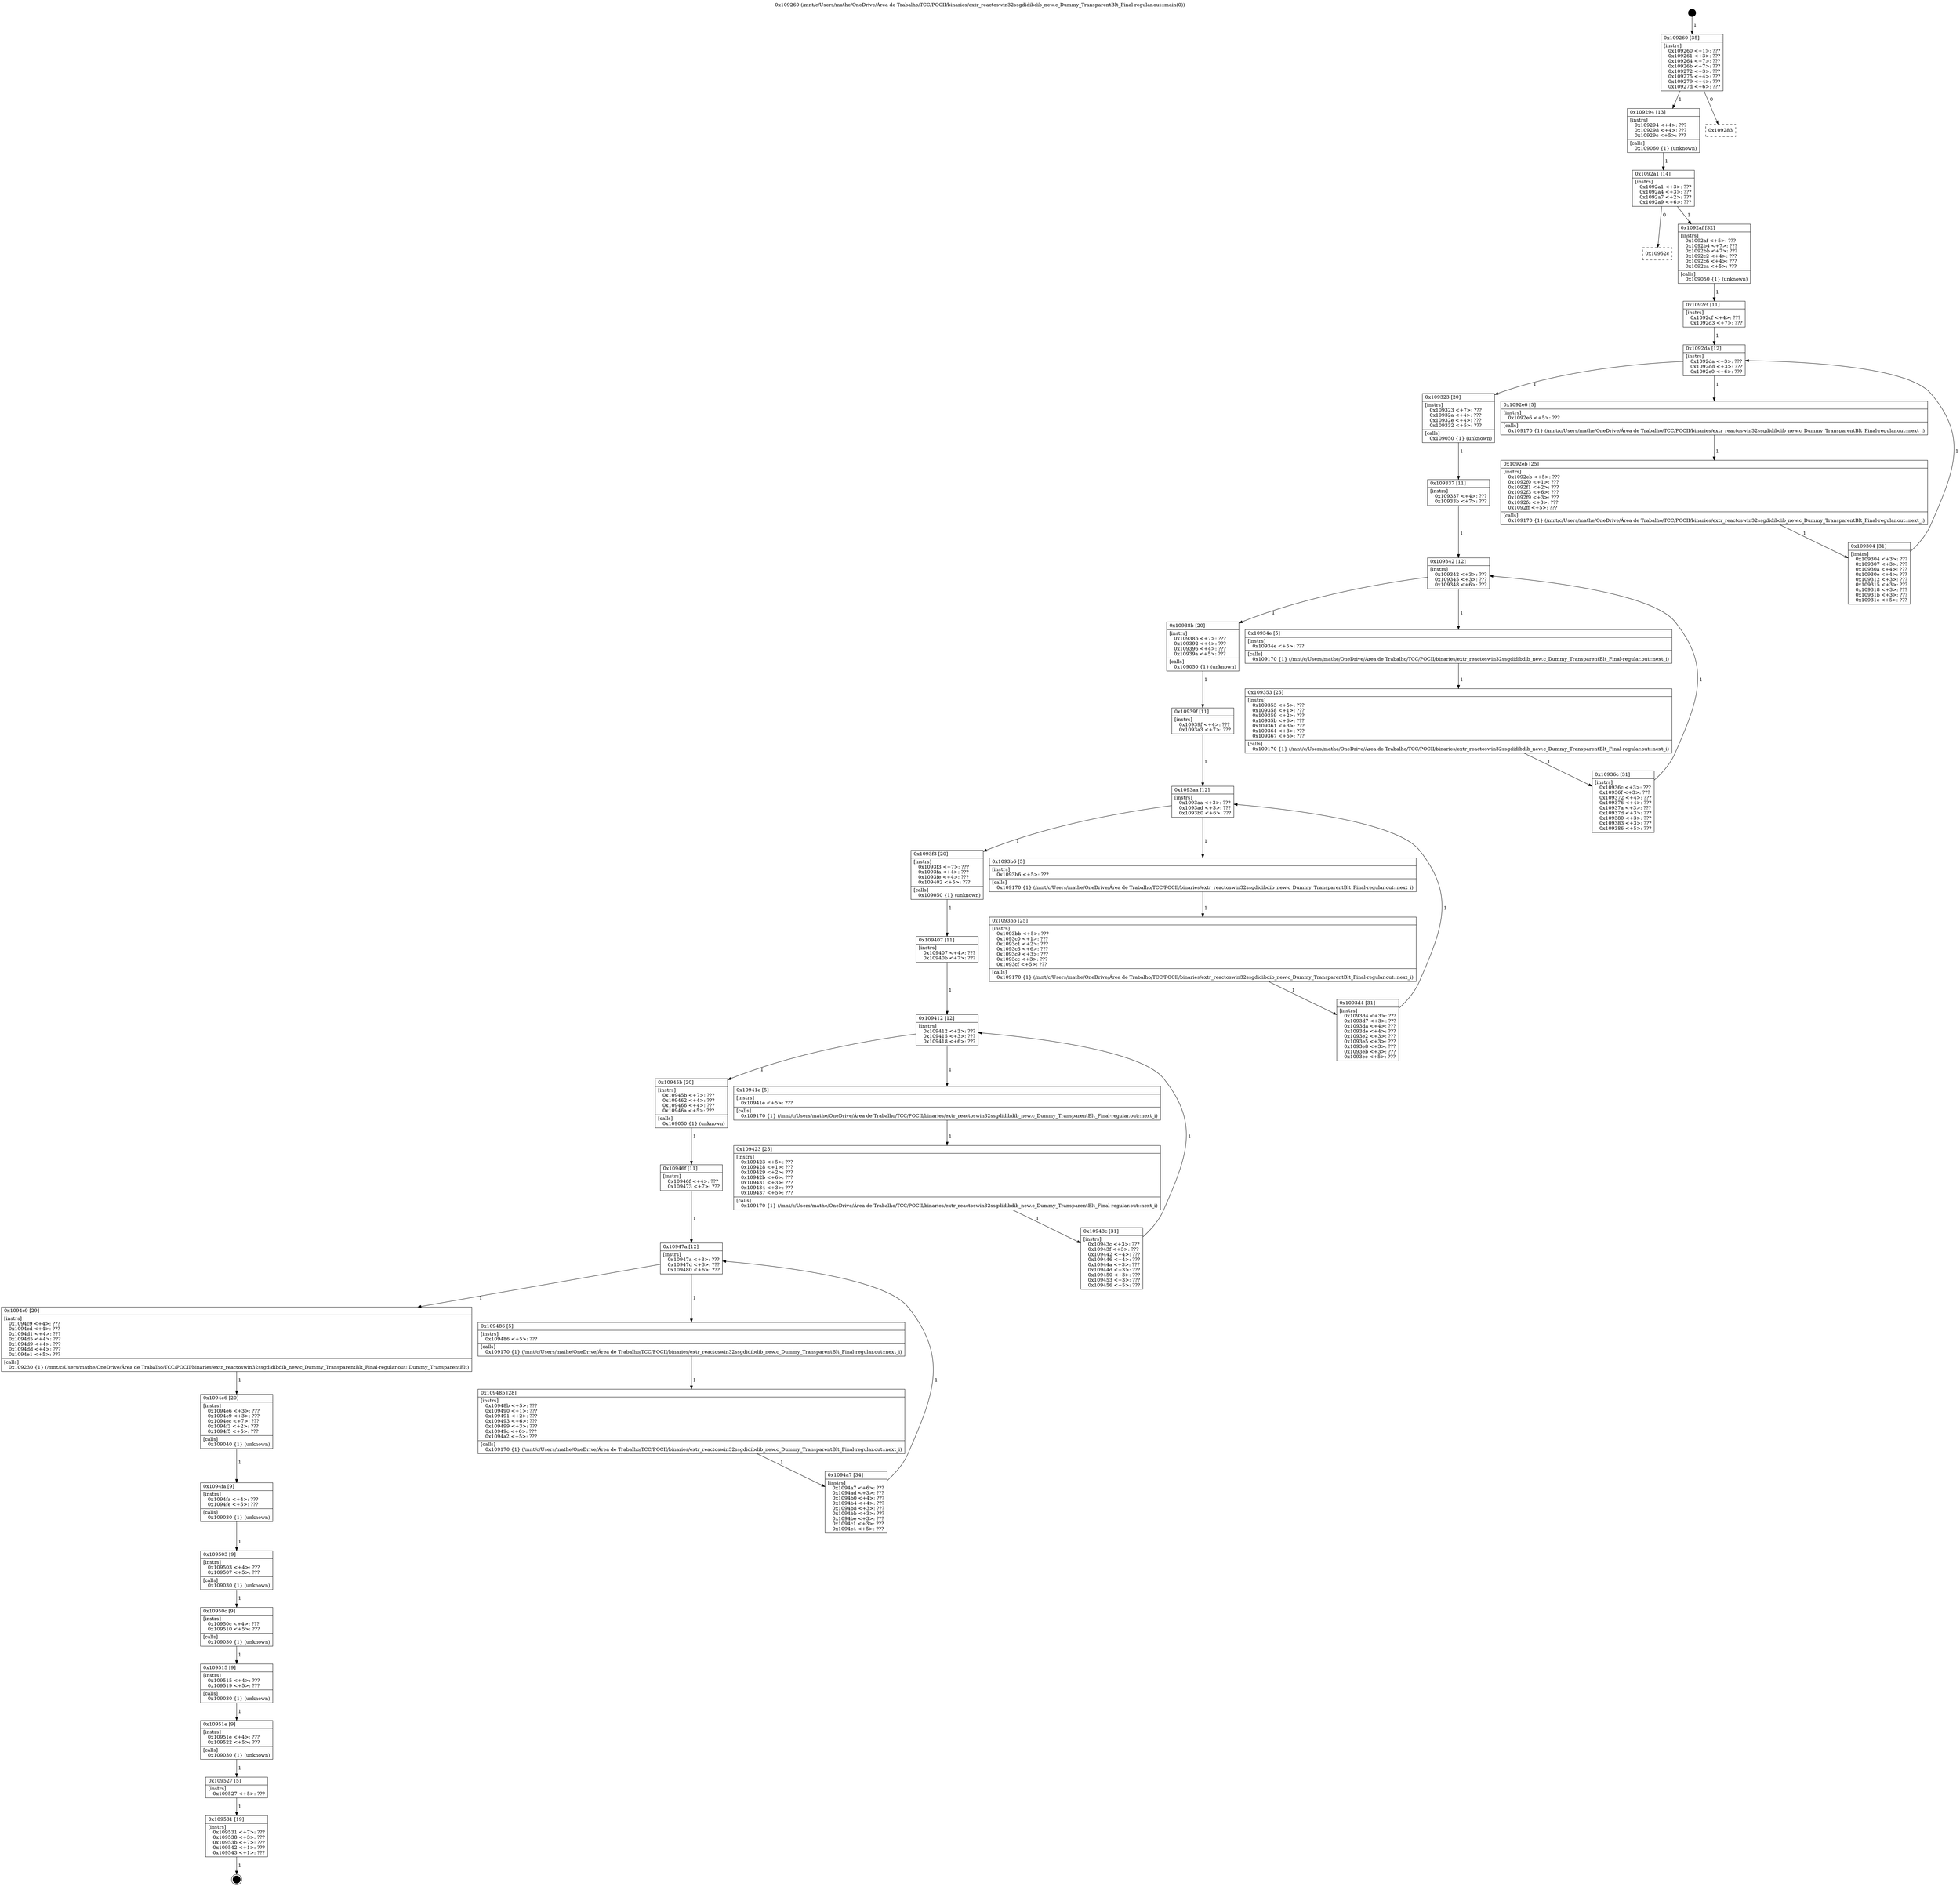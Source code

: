 digraph "0x109260" {
  label = "0x109260 (/mnt/c/Users/mathe/OneDrive/Área de Trabalho/TCC/POCII/binaries/extr_reactoswin32ssgdidibdib_new.c_Dummy_TransparentBlt_Final-regular.out::main(0))"
  labelloc = "t"
  node[shape=record]

  Entry [label="",width=0.3,height=0.3,shape=circle,fillcolor=black,style=filled]
  "0x109260" [label="{
     0x109260 [35]\l
     | [instrs]\l
     &nbsp;&nbsp;0x109260 \<+1\>: ???\l
     &nbsp;&nbsp;0x109261 \<+3\>: ???\l
     &nbsp;&nbsp;0x109264 \<+7\>: ???\l
     &nbsp;&nbsp;0x10926b \<+7\>: ???\l
     &nbsp;&nbsp;0x109272 \<+3\>: ???\l
     &nbsp;&nbsp;0x109275 \<+4\>: ???\l
     &nbsp;&nbsp;0x109279 \<+4\>: ???\l
     &nbsp;&nbsp;0x10927d \<+6\>: ???\l
  }"]
  "0x109294" [label="{
     0x109294 [13]\l
     | [instrs]\l
     &nbsp;&nbsp;0x109294 \<+4\>: ???\l
     &nbsp;&nbsp;0x109298 \<+4\>: ???\l
     &nbsp;&nbsp;0x10929c \<+5\>: ???\l
     | [calls]\l
     &nbsp;&nbsp;0x109060 \{1\} (unknown)\l
  }"]
  "0x109283" [label="{
     0x109283\l
  }", style=dashed]
  "0x1092a1" [label="{
     0x1092a1 [14]\l
     | [instrs]\l
     &nbsp;&nbsp;0x1092a1 \<+3\>: ???\l
     &nbsp;&nbsp;0x1092a4 \<+3\>: ???\l
     &nbsp;&nbsp;0x1092a7 \<+2\>: ???\l
     &nbsp;&nbsp;0x1092a9 \<+6\>: ???\l
  }"]
  "0x10952c" [label="{
     0x10952c\l
  }", style=dashed]
  "0x1092af" [label="{
     0x1092af [32]\l
     | [instrs]\l
     &nbsp;&nbsp;0x1092af \<+5\>: ???\l
     &nbsp;&nbsp;0x1092b4 \<+7\>: ???\l
     &nbsp;&nbsp;0x1092bb \<+7\>: ???\l
     &nbsp;&nbsp;0x1092c2 \<+4\>: ???\l
     &nbsp;&nbsp;0x1092c6 \<+4\>: ???\l
     &nbsp;&nbsp;0x1092ca \<+5\>: ???\l
     | [calls]\l
     &nbsp;&nbsp;0x109050 \{1\} (unknown)\l
  }"]
  Exit [label="",width=0.3,height=0.3,shape=circle,fillcolor=black,style=filled,peripheries=2]
  "0x1092da" [label="{
     0x1092da [12]\l
     | [instrs]\l
     &nbsp;&nbsp;0x1092da \<+3\>: ???\l
     &nbsp;&nbsp;0x1092dd \<+3\>: ???\l
     &nbsp;&nbsp;0x1092e0 \<+6\>: ???\l
  }"]
  "0x109323" [label="{
     0x109323 [20]\l
     | [instrs]\l
     &nbsp;&nbsp;0x109323 \<+7\>: ???\l
     &nbsp;&nbsp;0x10932a \<+4\>: ???\l
     &nbsp;&nbsp;0x10932e \<+4\>: ???\l
     &nbsp;&nbsp;0x109332 \<+5\>: ???\l
     | [calls]\l
     &nbsp;&nbsp;0x109050 \{1\} (unknown)\l
  }"]
  "0x1092e6" [label="{
     0x1092e6 [5]\l
     | [instrs]\l
     &nbsp;&nbsp;0x1092e6 \<+5\>: ???\l
     | [calls]\l
     &nbsp;&nbsp;0x109170 \{1\} (/mnt/c/Users/mathe/OneDrive/Área de Trabalho/TCC/POCII/binaries/extr_reactoswin32ssgdidibdib_new.c_Dummy_TransparentBlt_Final-regular.out::next_i)\l
  }"]
  "0x1092eb" [label="{
     0x1092eb [25]\l
     | [instrs]\l
     &nbsp;&nbsp;0x1092eb \<+5\>: ???\l
     &nbsp;&nbsp;0x1092f0 \<+1\>: ???\l
     &nbsp;&nbsp;0x1092f1 \<+2\>: ???\l
     &nbsp;&nbsp;0x1092f3 \<+6\>: ???\l
     &nbsp;&nbsp;0x1092f9 \<+3\>: ???\l
     &nbsp;&nbsp;0x1092fc \<+3\>: ???\l
     &nbsp;&nbsp;0x1092ff \<+5\>: ???\l
     | [calls]\l
     &nbsp;&nbsp;0x109170 \{1\} (/mnt/c/Users/mathe/OneDrive/Área de Trabalho/TCC/POCII/binaries/extr_reactoswin32ssgdidibdib_new.c_Dummy_TransparentBlt_Final-regular.out::next_i)\l
  }"]
  "0x109304" [label="{
     0x109304 [31]\l
     | [instrs]\l
     &nbsp;&nbsp;0x109304 \<+3\>: ???\l
     &nbsp;&nbsp;0x109307 \<+3\>: ???\l
     &nbsp;&nbsp;0x10930a \<+4\>: ???\l
     &nbsp;&nbsp;0x10930e \<+4\>: ???\l
     &nbsp;&nbsp;0x109312 \<+3\>: ???\l
     &nbsp;&nbsp;0x109315 \<+3\>: ???\l
     &nbsp;&nbsp;0x109318 \<+3\>: ???\l
     &nbsp;&nbsp;0x10931b \<+3\>: ???\l
     &nbsp;&nbsp;0x10931e \<+5\>: ???\l
  }"]
  "0x1092cf" [label="{
     0x1092cf [11]\l
     | [instrs]\l
     &nbsp;&nbsp;0x1092cf \<+4\>: ???\l
     &nbsp;&nbsp;0x1092d3 \<+7\>: ???\l
  }"]
  "0x109342" [label="{
     0x109342 [12]\l
     | [instrs]\l
     &nbsp;&nbsp;0x109342 \<+3\>: ???\l
     &nbsp;&nbsp;0x109345 \<+3\>: ???\l
     &nbsp;&nbsp;0x109348 \<+6\>: ???\l
  }"]
  "0x10938b" [label="{
     0x10938b [20]\l
     | [instrs]\l
     &nbsp;&nbsp;0x10938b \<+7\>: ???\l
     &nbsp;&nbsp;0x109392 \<+4\>: ???\l
     &nbsp;&nbsp;0x109396 \<+4\>: ???\l
     &nbsp;&nbsp;0x10939a \<+5\>: ???\l
     | [calls]\l
     &nbsp;&nbsp;0x109050 \{1\} (unknown)\l
  }"]
  "0x10934e" [label="{
     0x10934e [5]\l
     | [instrs]\l
     &nbsp;&nbsp;0x10934e \<+5\>: ???\l
     | [calls]\l
     &nbsp;&nbsp;0x109170 \{1\} (/mnt/c/Users/mathe/OneDrive/Área de Trabalho/TCC/POCII/binaries/extr_reactoswin32ssgdidibdib_new.c_Dummy_TransparentBlt_Final-regular.out::next_i)\l
  }"]
  "0x109353" [label="{
     0x109353 [25]\l
     | [instrs]\l
     &nbsp;&nbsp;0x109353 \<+5\>: ???\l
     &nbsp;&nbsp;0x109358 \<+1\>: ???\l
     &nbsp;&nbsp;0x109359 \<+2\>: ???\l
     &nbsp;&nbsp;0x10935b \<+6\>: ???\l
     &nbsp;&nbsp;0x109361 \<+3\>: ???\l
     &nbsp;&nbsp;0x109364 \<+3\>: ???\l
     &nbsp;&nbsp;0x109367 \<+5\>: ???\l
     | [calls]\l
     &nbsp;&nbsp;0x109170 \{1\} (/mnt/c/Users/mathe/OneDrive/Área de Trabalho/TCC/POCII/binaries/extr_reactoswin32ssgdidibdib_new.c_Dummy_TransparentBlt_Final-regular.out::next_i)\l
  }"]
  "0x10936c" [label="{
     0x10936c [31]\l
     | [instrs]\l
     &nbsp;&nbsp;0x10936c \<+3\>: ???\l
     &nbsp;&nbsp;0x10936f \<+3\>: ???\l
     &nbsp;&nbsp;0x109372 \<+4\>: ???\l
     &nbsp;&nbsp;0x109376 \<+4\>: ???\l
     &nbsp;&nbsp;0x10937a \<+3\>: ???\l
     &nbsp;&nbsp;0x10937d \<+3\>: ???\l
     &nbsp;&nbsp;0x109380 \<+3\>: ???\l
     &nbsp;&nbsp;0x109383 \<+3\>: ???\l
     &nbsp;&nbsp;0x109386 \<+5\>: ???\l
  }"]
  "0x109337" [label="{
     0x109337 [11]\l
     | [instrs]\l
     &nbsp;&nbsp;0x109337 \<+4\>: ???\l
     &nbsp;&nbsp;0x10933b \<+7\>: ???\l
  }"]
  "0x1093aa" [label="{
     0x1093aa [12]\l
     | [instrs]\l
     &nbsp;&nbsp;0x1093aa \<+3\>: ???\l
     &nbsp;&nbsp;0x1093ad \<+3\>: ???\l
     &nbsp;&nbsp;0x1093b0 \<+6\>: ???\l
  }"]
  "0x1093f3" [label="{
     0x1093f3 [20]\l
     | [instrs]\l
     &nbsp;&nbsp;0x1093f3 \<+7\>: ???\l
     &nbsp;&nbsp;0x1093fa \<+4\>: ???\l
     &nbsp;&nbsp;0x1093fe \<+4\>: ???\l
     &nbsp;&nbsp;0x109402 \<+5\>: ???\l
     | [calls]\l
     &nbsp;&nbsp;0x109050 \{1\} (unknown)\l
  }"]
  "0x1093b6" [label="{
     0x1093b6 [5]\l
     | [instrs]\l
     &nbsp;&nbsp;0x1093b6 \<+5\>: ???\l
     | [calls]\l
     &nbsp;&nbsp;0x109170 \{1\} (/mnt/c/Users/mathe/OneDrive/Área de Trabalho/TCC/POCII/binaries/extr_reactoswin32ssgdidibdib_new.c_Dummy_TransparentBlt_Final-regular.out::next_i)\l
  }"]
  "0x1093bb" [label="{
     0x1093bb [25]\l
     | [instrs]\l
     &nbsp;&nbsp;0x1093bb \<+5\>: ???\l
     &nbsp;&nbsp;0x1093c0 \<+1\>: ???\l
     &nbsp;&nbsp;0x1093c1 \<+2\>: ???\l
     &nbsp;&nbsp;0x1093c3 \<+6\>: ???\l
     &nbsp;&nbsp;0x1093c9 \<+3\>: ???\l
     &nbsp;&nbsp;0x1093cc \<+3\>: ???\l
     &nbsp;&nbsp;0x1093cf \<+5\>: ???\l
     | [calls]\l
     &nbsp;&nbsp;0x109170 \{1\} (/mnt/c/Users/mathe/OneDrive/Área de Trabalho/TCC/POCII/binaries/extr_reactoswin32ssgdidibdib_new.c_Dummy_TransparentBlt_Final-regular.out::next_i)\l
  }"]
  "0x1093d4" [label="{
     0x1093d4 [31]\l
     | [instrs]\l
     &nbsp;&nbsp;0x1093d4 \<+3\>: ???\l
     &nbsp;&nbsp;0x1093d7 \<+3\>: ???\l
     &nbsp;&nbsp;0x1093da \<+4\>: ???\l
     &nbsp;&nbsp;0x1093de \<+4\>: ???\l
     &nbsp;&nbsp;0x1093e2 \<+3\>: ???\l
     &nbsp;&nbsp;0x1093e5 \<+3\>: ???\l
     &nbsp;&nbsp;0x1093e8 \<+3\>: ???\l
     &nbsp;&nbsp;0x1093eb \<+3\>: ???\l
     &nbsp;&nbsp;0x1093ee \<+5\>: ???\l
  }"]
  "0x10939f" [label="{
     0x10939f [11]\l
     | [instrs]\l
     &nbsp;&nbsp;0x10939f \<+4\>: ???\l
     &nbsp;&nbsp;0x1093a3 \<+7\>: ???\l
  }"]
  "0x109412" [label="{
     0x109412 [12]\l
     | [instrs]\l
     &nbsp;&nbsp;0x109412 \<+3\>: ???\l
     &nbsp;&nbsp;0x109415 \<+3\>: ???\l
     &nbsp;&nbsp;0x109418 \<+6\>: ???\l
  }"]
  "0x10945b" [label="{
     0x10945b [20]\l
     | [instrs]\l
     &nbsp;&nbsp;0x10945b \<+7\>: ???\l
     &nbsp;&nbsp;0x109462 \<+4\>: ???\l
     &nbsp;&nbsp;0x109466 \<+4\>: ???\l
     &nbsp;&nbsp;0x10946a \<+5\>: ???\l
     | [calls]\l
     &nbsp;&nbsp;0x109050 \{1\} (unknown)\l
  }"]
  "0x10941e" [label="{
     0x10941e [5]\l
     | [instrs]\l
     &nbsp;&nbsp;0x10941e \<+5\>: ???\l
     | [calls]\l
     &nbsp;&nbsp;0x109170 \{1\} (/mnt/c/Users/mathe/OneDrive/Área de Trabalho/TCC/POCII/binaries/extr_reactoswin32ssgdidibdib_new.c_Dummy_TransparentBlt_Final-regular.out::next_i)\l
  }"]
  "0x109423" [label="{
     0x109423 [25]\l
     | [instrs]\l
     &nbsp;&nbsp;0x109423 \<+5\>: ???\l
     &nbsp;&nbsp;0x109428 \<+1\>: ???\l
     &nbsp;&nbsp;0x109429 \<+2\>: ???\l
     &nbsp;&nbsp;0x10942b \<+6\>: ???\l
     &nbsp;&nbsp;0x109431 \<+3\>: ???\l
     &nbsp;&nbsp;0x109434 \<+3\>: ???\l
     &nbsp;&nbsp;0x109437 \<+5\>: ???\l
     | [calls]\l
     &nbsp;&nbsp;0x109170 \{1\} (/mnt/c/Users/mathe/OneDrive/Área de Trabalho/TCC/POCII/binaries/extr_reactoswin32ssgdidibdib_new.c_Dummy_TransparentBlt_Final-regular.out::next_i)\l
  }"]
  "0x10943c" [label="{
     0x10943c [31]\l
     | [instrs]\l
     &nbsp;&nbsp;0x10943c \<+3\>: ???\l
     &nbsp;&nbsp;0x10943f \<+3\>: ???\l
     &nbsp;&nbsp;0x109442 \<+4\>: ???\l
     &nbsp;&nbsp;0x109446 \<+4\>: ???\l
     &nbsp;&nbsp;0x10944a \<+3\>: ???\l
     &nbsp;&nbsp;0x10944d \<+3\>: ???\l
     &nbsp;&nbsp;0x109450 \<+3\>: ???\l
     &nbsp;&nbsp;0x109453 \<+3\>: ???\l
     &nbsp;&nbsp;0x109456 \<+5\>: ???\l
  }"]
  "0x109407" [label="{
     0x109407 [11]\l
     | [instrs]\l
     &nbsp;&nbsp;0x109407 \<+4\>: ???\l
     &nbsp;&nbsp;0x10940b \<+7\>: ???\l
  }"]
  "0x10947a" [label="{
     0x10947a [12]\l
     | [instrs]\l
     &nbsp;&nbsp;0x10947a \<+3\>: ???\l
     &nbsp;&nbsp;0x10947d \<+3\>: ???\l
     &nbsp;&nbsp;0x109480 \<+6\>: ???\l
  }"]
  "0x1094c9" [label="{
     0x1094c9 [29]\l
     | [instrs]\l
     &nbsp;&nbsp;0x1094c9 \<+4\>: ???\l
     &nbsp;&nbsp;0x1094cd \<+4\>: ???\l
     &nbsp;&nbsp;0x1094d1 \<+4\>: ???\l
     &nbsp;&nbsp;0x1094d5 \<+4\>: ???\l
     &nbsp;&nbsp;0x1094d9 \<+4\>: ???\l
     &nbsp;&nbsp;0x1094dd \<+4\>: ???\l
     &nbsp;&nbsp;0x1094e1 \<+5\>: ???\l
     | [calls]\l
     &nbsp;&nbsp;0x109230 \{1\} (/mnt/c/Users/mathe/OneDrive/Área de Trabalho/TCC/POCII/binaries/extr_reactoswin32ssgdidibdib_new.c_Dummy_TransparentBlt_Final-regular.out::Dummy_TransparentBlt)\l
  }"]
  "0x109486" [label="{
     0x109486 [5]\l
     | [instrs]\l
     &nbsp;&nbsp;0x109486 \<+5\>: ???\l
     | [calls]\l
     &nbsp;&nbsp;0x109170 \{1\} (/mnt/c/Users/mathe/OneDrive/Área de Trabalho/TCC/POCII/binaries/extr_reactoswin32ssgdidibdib_new.c_Dummy_TransparentBlt_Final-regular.out::next_i)\l
  }"]
  "0x10948b" [label="{
     0x10948b [28]\l
     | [instrs]\l
     &nbsp;&nbsp;0x10948b \<+5\>: ???\l
     &nbsp;&nbsp;0x109490 \<+1\>: ???\l
     &nbsp;&nbsp;0x109491 \<+2\>: ???\l
     &nbsp;&nbsp;0x109493 \<+6\>: ???\l
     &nbsp;&nbsp;0x109499 \<+3\>: ???\l
     &nbsp;&nbsp;0x10949c \<+6\>: ???\l
     &nbsp;&nbsp;0x1094a2 \<+5\>: ???\l
     | [calls]\l
     &nbsp;&nbsp;0x109170 \{1\} (/mnt/c/Users/mathe/OneDrive/Área de Trabalho/TCC/POCII/binaries/extr_reactoswin32ssgdidibdib_new.c_Dummy_TransparentBlt_Final-regular.out::next_i)\l
  }"]
  "0x1094a7" [label="{
     0x1094a7 [34]\l
     | [instrs]\l
     &nbsp;&nbsp;0x1094a7 \<+6\>: ???\l
     &nbsp;&nbsp;0x1094ad \<+3\>: ???\l
     &nbsp;&nbsp;0x1094b0 \<+4\>: ???\l
     &nbsp;&nbsp;0x1094b4 \<+4\>: ???\l
     &nbsp;&nbsp;0x1094b8 \<+3\>: ???\l
     &nbsp;&nbsp;0x1094bb \<+3\>: ???\l
     &nbsp;&nbsp;0x1094be \<+3\>: ???\l
     &nbsp;&nbsp;0x1094c1 \<+3\>: ???\l
     &nbsp;&nbsp;0x1094c4 \<+5\>: ???\l
  }"]
  "0x10946f" [label="{
     0x10946f [11]\l
     | [instrs]\l
     &nbsp;&nbsp;0x10946f \<+4\>: ???\l
     &nbsp;&nbsp;0x109473 \<+7\>: ???\l
  }"]
  "0x1094e6" [label="{
     0x1094e6 [20]\l
     | [instrs]\l
     &nbsp;&nbsp;0x1094e6 \<+3\>: ???\l
     &nbsp;&nbsp;0x1094e9 \<+3\>: ???\l
     &nbsp;&nbsp;0x1094ec \<+7\>: ???\l
     &nbsp;&nbsp;0x1094f3 \<+2\>: ???\l
     &nbsp;&nbsp;0x1094f5 \<+5\>: ???\l
     | [calls]\l
     &nbsp;&nbsp;0x109040 \{1\} (unknown)\l
  }"]
  "0x1094fa" [label="{
     0x1094fa [9]\l
     | [instrs]\l
     &nbsp;&nbsp;0x1094fa \<+4\>: ???\l
     &nbsp;&nbsp;0x1094fe \<+5\>: ???\l
     | [calls]\l
     &nbsp;&nbsp;0x109030 \{1\} (unknown)\l
  }"]
  "0x109503" [label="{
     0x109503 [9]\l
     | [instrs]\l
     &nbsp;&nbsp;0x109503 \<+4\>: ???\l
     &nbsp;&nbsp;0x109507 \<+5\>: ???\l
     | [calls]\l
     &nbsp;&nbsp;0x109030 \{1\} (unknown)\l
  }"]
  "0x10950c" [label="{
     0x10950c [9]\l
     | [instrs]\l
     &nbsp;&nbsp;0x10950c \<+4\>: ???\l
     &nbsp;&nbsp;0x109510 \<+5\>: ???\l
     | [calls]\l
     &nbsp;&nbsp;0x109030 \{1\} (unknown)\l
  }"]
  "0x109515" [label="{
     0x109515 [9]\l
     | [instrs]\l
     &nbsp;&nbsp;0x109515 \<+4\>: ???\l
     &nbsp;&nbsp;0x109519 \<+5\>: ???\l
     | [calls]\l
     &nbsp;&nbsp;0x109030 \{1\} (unknown)\l
  }"]
  "0x10951e" [label="{
     0x10951e [9]\l
     | [instrs]\l
     &nbsp;&nbsp;0x10951e \<+4\>: ???\l
     &nbsp;&nbsp;0x109522 \<+5\>: ???\l
     | [calls]\l
     &nbsp;&nbsp;0x109030 \{1\} (unknown)\l
  }"]
  "0x109527" [label="{
     0x109527 [5]\l
     | [instrs]\l
     &nbsp;&nbsp;0x109527 \<+5\>: ???\l
  }"]
  "0x109531" [label="{
     0x109531 [19]\l
     | [instrs]\l
     &nbsp;&nbsp;0x109531 \<+7\>: ???\l
     &nbsp;&nbsp;0x109538 \<+3\>: ???\l
     &nbsp;&nbsp;0x10953b \<+7\>: ???\l
     &nbsp;&nbsp;0x109542 \<+1\>: ???\l
     &nbsp;&nbsp;0x109543 \<+1\>: ???\l
  }"]
  Entry -> "0x109260" [label=" 1"]
  "0x109260" -> "0x109294" [label=" 1"]
  "0x109260" -> "0x109283" [label=" 0"]
  "0x109294" -> "0x1092a1" [label=" 1"]
  "0x1092a1" -> "0x10952c" [label=" 0"]
  "0x1092a1" -> "0x1092af" [label=" 1"]
  "0x109531" -> Exit [label=" 1"]
  "0x1092af" -> "0x1092cf" [label=" 1"]
  "0x1092da" -> "0x109323" [label=" 1"]
  "0x1092da" -> "0x1092e6" [label=" 1"]
  "0x1092e6" -> "0x1092eb" [label=" 1"]
  "0x1092eb" -> "0x109304" [label=" 1"]
  "0x1092cf" -> "0x1092da" [label=" 1"]
  "0x109304" -> "0x1092da" [label=" 1"]
  "0x109323" -> "0x109337" [label=" 1"]
  "0x109342" -> "0x10938b" [label=" 1"]
  "0x109342" -> "0x10934e" [label=" 1"]
  "0x10934e" -> "0x109353" [label=" 1"]
  "0x109353" -> "0x10936c" [label=" 1"]
  "0x109337" -> "0x109342" [label=" 1"]
  "0x10936c" -> "0x109342" [label=" 1"]
  "0x10938b" -> "0x10939f" [label=" 1"]
  "0x1093aa" -> "0x1093f3" [label=" 1"]
  "0x1093aa" -> "0x1093b6" [label=" 1"]
  "0x1093b6" -> "0x1093bb" [label=" 1"]
  "0x1093bb" -> "0x1093d4" [label=" 1"]
  "0x10939f" -> "0x1093aa" [label=" 1"]
  "0x1093d4" -> "0x1093aa" [label=" 1"]
  "0x1093f3" -> "0x109407" [label=" 1"]
  "0x109412" -> "0x10945b" [label=" 1"]
  "0x109412" -> "0x10941e" [label=" 1"]
  "0x10941e" -> "0x109423" [label=" 1"]
  "0x109423" -> "0x10943c" [label=" 1"]
  "0x109407" -> "0x109412" [label=" 1"]
  "0x10943c" -> "0x109412" [label=" 1"]
  "0x10945b" -> "0x10946f" [label=" 1"]
  "0x10947a" -> "0x1094c9" [label=" 1"]
  "0x10947a" -> "0x109486" [label=" 1"]
  "0x109486" -> "0x10948b" [label=" 1"]
  "0x10948b" -> "0x1094a7" [label=" 1"]
  "0x10946f" -> "0x10947a" [label=" 1"]
  "0x1094a7" -> "0x10947a" [label=" 1"]
  "0x1094c9" -> "0x1094e6" [label=" 1"]
  "0x1094e6" -> "0x1094fa" [label=" 1"]
  "0x1094fa" -> "0x109503" [label=" 1"]
  "0x109503" -> "0x10950c" [label=" 1"]
  "0x10950c" -> "0x109515" [label=" 1"]
  "0x109515" -> "0x10951e" [label=" 1"]
  "0x10951e" -> "0x109527" [label=" 1"]
  "0x109527" -> "0x109531" [label=" 1"]
}
